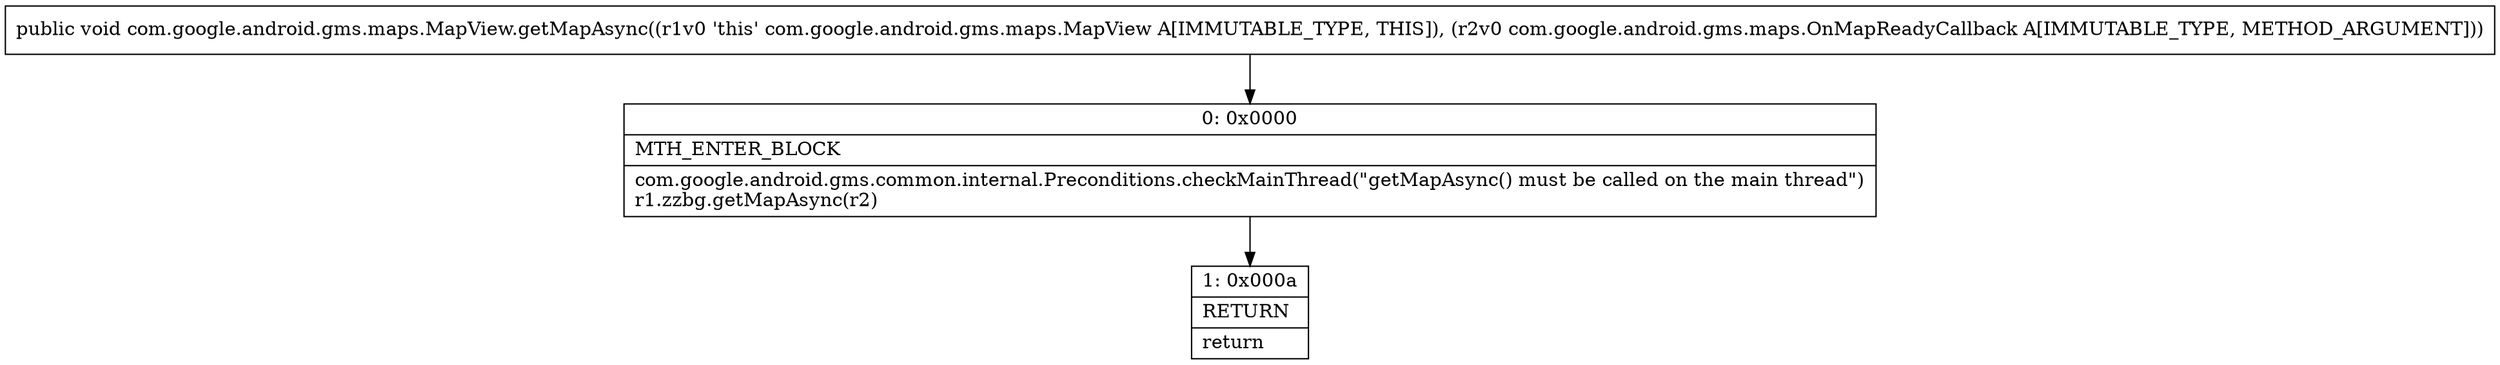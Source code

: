 digraph "CFG forcom.google.android.gms.maps.MapView.getMapAsync(Lcom\/google\/android\/gms\/maps\/OnMapReadyCallback;)V" {
Node_0 [shape=record,label="{0\:\ 0x0000|MTH_ENTER_BLOCK\l|com.google.android.gms.common.internal.Preconditions.checkMainThread(\"getMapAsync() must be called on the main thread\")\lr1.zzbg.getMapAsync(r2)\l}"];
Node_1 [shape=record,label="{1\:\ 0x000a|RETURN\l|return\l}"];
MethodNode[shape=record,label="{public void com.google.android.gms.maps.MapView.getMapAsync((r1v0 'this' com.google.android.gms.maps.MapView A[IMMUTABLE_TYPE, THIS]), (r2v0 com.google.android.gms.maps.OnMapReadyCallback A[IMMUTABLE_TYPE, METHOD_ARGUMENT])) }"];
MethodNode -> Node_0;
Node_0 -> Node_1;
}

